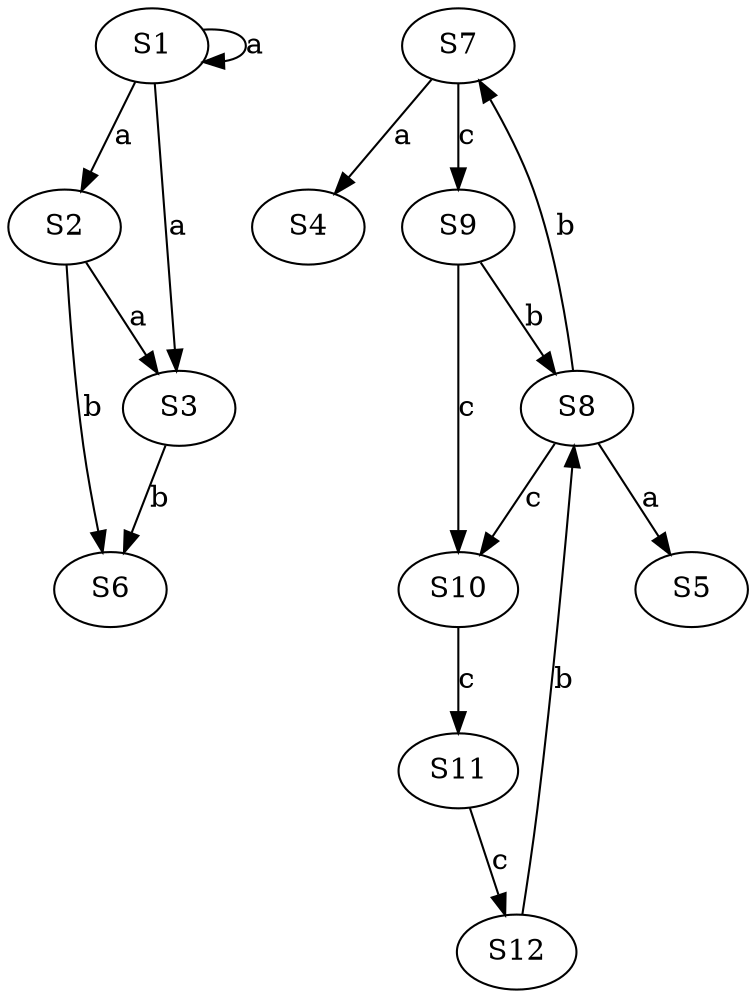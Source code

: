 // No root example. It's a wheeler graph.
digraph g1 {
    S1 -> S1 [ label=a ];
    S1 -> S2 [ label=a ];
    S1 -> S3 [ label=a ];
    S2 -> S3 [ label=a ];
    S7 -> S4 [ label=a ];
    S8 -> S5 [ label=a ];

    S2 -> S6 [ label=b ];
    S3 -> S6 [ label=b ];
    S8 -> S7 [ label=b ];
    S9 -> S8 [ label=b ];
    S12 -> S8 [ label=b ];

    S7 -> S9 [ label=c ];
    S8 -> S10 [ label=c ];
    S9 -> S10 [ label=c ];
    S10 -> S11 [ label=c ];
    S11 -> S12 [ label=c ];
}